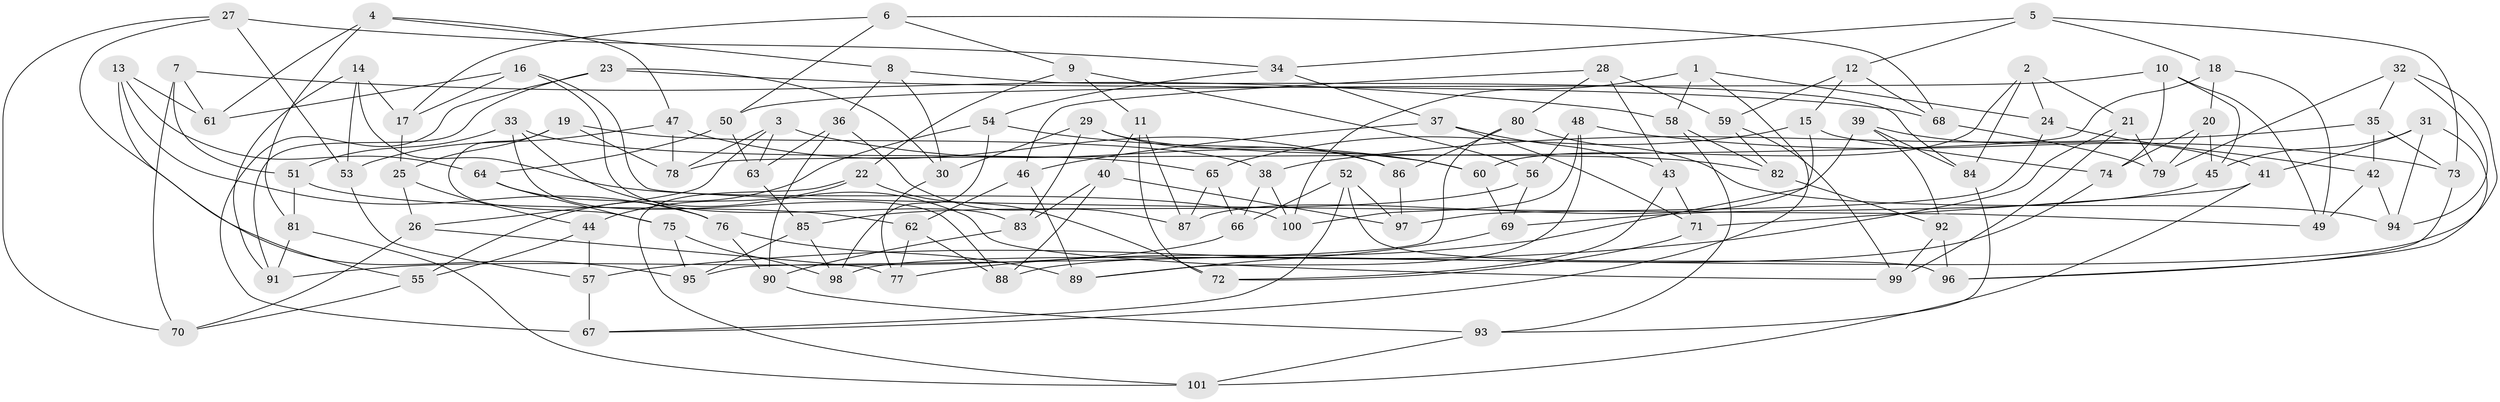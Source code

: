 // Generated by graph-tools (version 1.1) at 2025/03/03/09/25 03:03:10]
// undirected, 101 vertices, 202 edges
graph export_dot {
graph [start="1"]
  node [color=gray90,style=filled];
  1;
  2;
  3;
  4;
  5;
  6;
  7;
  8;
  9;
  10;
  11;
  12;
  13;
  14;
  15;
  16;
  17;
  18;
  19;
  20;
  21;
  22;
  23;
  24;
  25;
  26;
  27;
  28;
  29;
  30;
  31;
  32;
  33;
  34;
  35;
  36;
  37;
  38;
  39;
  40;
  41;
  42;
  43;
  44;
  45;
  46;
  47;
  48;
  49;
  50;
  51;
  52;
  53;
  54;
  55;
  56;
  57;
  58;
  59;
  60;
  61;
  62;
  63;
  64;
  65;
  66;
  67;
  68;
  69;
  70;
  71;
  72;
  73;
  74;
  75;
  76;
  77;
  78;
  79;
  80;
  81;
  82;
  83;
  84;
  85;
  86;
  87;
  88;
  89;
  90;
  91;
  92;
  93;
  94;
  95;
  96;
  97;
  98;
  99;
  100;
  101;
  1 -- 24;
  1 -- 100;
  1 -- 67;
  1 -- 58;
  2 -- 21;
  2 -- 84;
  2 -- 60;
  2 -- 24;
  3 -- 26;
  3 -- 78;
  3 -- 63;
  3 -- 60;
  4 -- 81;
  4 -- 8;
  4 -- 61;
  4 -- 47;
  5 -- 73;
  5 -- 12;
  5 -- 34;
  5 -- 18;
  6 -- 68;
  6 -- 9;
  6 -- 17;
  6 -- 50;
  7 -- 70;
  7 -- 61;
  7 -- 51;
  7 -- 58;
  8 -- 36;
  8 -- 84;
  8 -- 30;
  9 -- 22;
  9 -- 11;
  9 -- 56;
  10 -- 49;
  10 -- 50;
  10 -- 45;
  10 -- 74;
  11 -- 87;
  11 -- 72;
  11 -- 40;
  12 -- 59;
  12 -- 68;
  12 -- 15;
  13 -- 61;
  13 -- 76;
  13 -- 64;
  13 -- 55;
  14 -- 53;
  14 -- 100;
  14 -- 91;
  14 -- 17;
  15 -- 77;
  15 -- 65;
  15 -- 74;
  16 -- 61;
  16 -- 17;
  16 -- 49;
  16 -- 83;
  17 -- 25;
  18 -- 78;
  18 -- 20;
  18 -- 49;
  19 -- 78;
  19 -- 25;
  19 -- 75;
  19 -- 38;
  20 -- 79;
  20 -- 74;
  20 -- 45;
  21 -- 79;
  21 -- 57;
  21 -- 99;
  22 -- 44;
  22 -- 72;
  22 -- 101;
  23 -- 91;
  23 -- 30;
  23 -- 67;
  23 -- 68;
  24 -- 97;
  24 -- 42;
  25 -- 26;
  25 -- 44;
  26 -- 70;
  26 -- 77;
  27 -- 34;
  27 -- 95;
  27 -- 70;
  27 -- 53;
  28 -- 46;
  28 -- 43;
  28 -- 80;
  28 -- 59;
  29 -- 82;
  29 -- 30;
  29 -- 83;
  29 -- 86;
  30 -- 77;
  31 -- 94;
  31 -- 96;
  31 -- 41;
  31 -- 45;
  32 -- 79;
  32 -- 94;
  32 -- 35;
  32 -- 98;
  33 -- 51;
  33 -- 88;
  33 -- 65;
  33 -- 99;
  34 -- 37;
  34 -- 54;
  35 -- 38;
  35 -- 73;
  35 -- 42;
  36 -- 87;
  36 -- 90;
  36 -- 63;
  37 -- 71;
  37 -- 46;
  37 -- 43;
  38 -- 66;
  38 -- 100;
  39 -- 84;
  39 -- 92;
  39 -- 41;
  39 -- 87;
  40 -- 97;
  40 -- 88;
  40 -- 83;
  41 -- 71;
  41 -- 101;
  42 -- 94;
  42 -- 49;
  43 -- 72;
  43 -- 71;
  44 -- 55;
  44 -- 57;
  45 -- 69;
  46 -- 89;
  46 -- 62;
  47 -- 78;
  47 -- 53;
  47 -- 86;
  48 -- 100;
  48 -- 89;
  48 -- 56;
  48 -- 73;
  50 -- 63;
  50 -- 64;
  51 -- 62;
  51 -- 81;
  52 -- 96;
  52 -- 67;
  52 -- 66;
  52 -- 97;
  53 -- 57;
  54 -- 55;
  54 -- 60;
  54 -- 98;
  55 -- 70;
  56 -- 85;
  56 -- 69;
  57 -- 67;
  58 -- 82;
  58 -- 93;
  59 -- 99;
  59 -- 82;
  60 -- 69;
  62 -- 77;
  62 -- 88;
  63 -- 85;
  64 -- 76;
  64 -- 75;
  65 -- 87;
  65 -- 66;
  66 -- 91;
  68 -- 79;
  69 -- 89;
  71 -- 72;
  73 -- 96;
  74 -- 88;
  75 -- 95;
  75 -- 98;
  76 -- 89;
  76 -- 90;
  80 -- 95;
  80 -- 86;
  80 -- 94;
  81 -- 91;
  81 -- 101;
  82 -- 92;
  83 -- 90;
  84 -- 93;
  85 -- 98;
  85 -- 95;
  86 -- 97;
  90 -- 93;
  92 -- 99;
  92 -- 96;
  93 -- 101;
}
